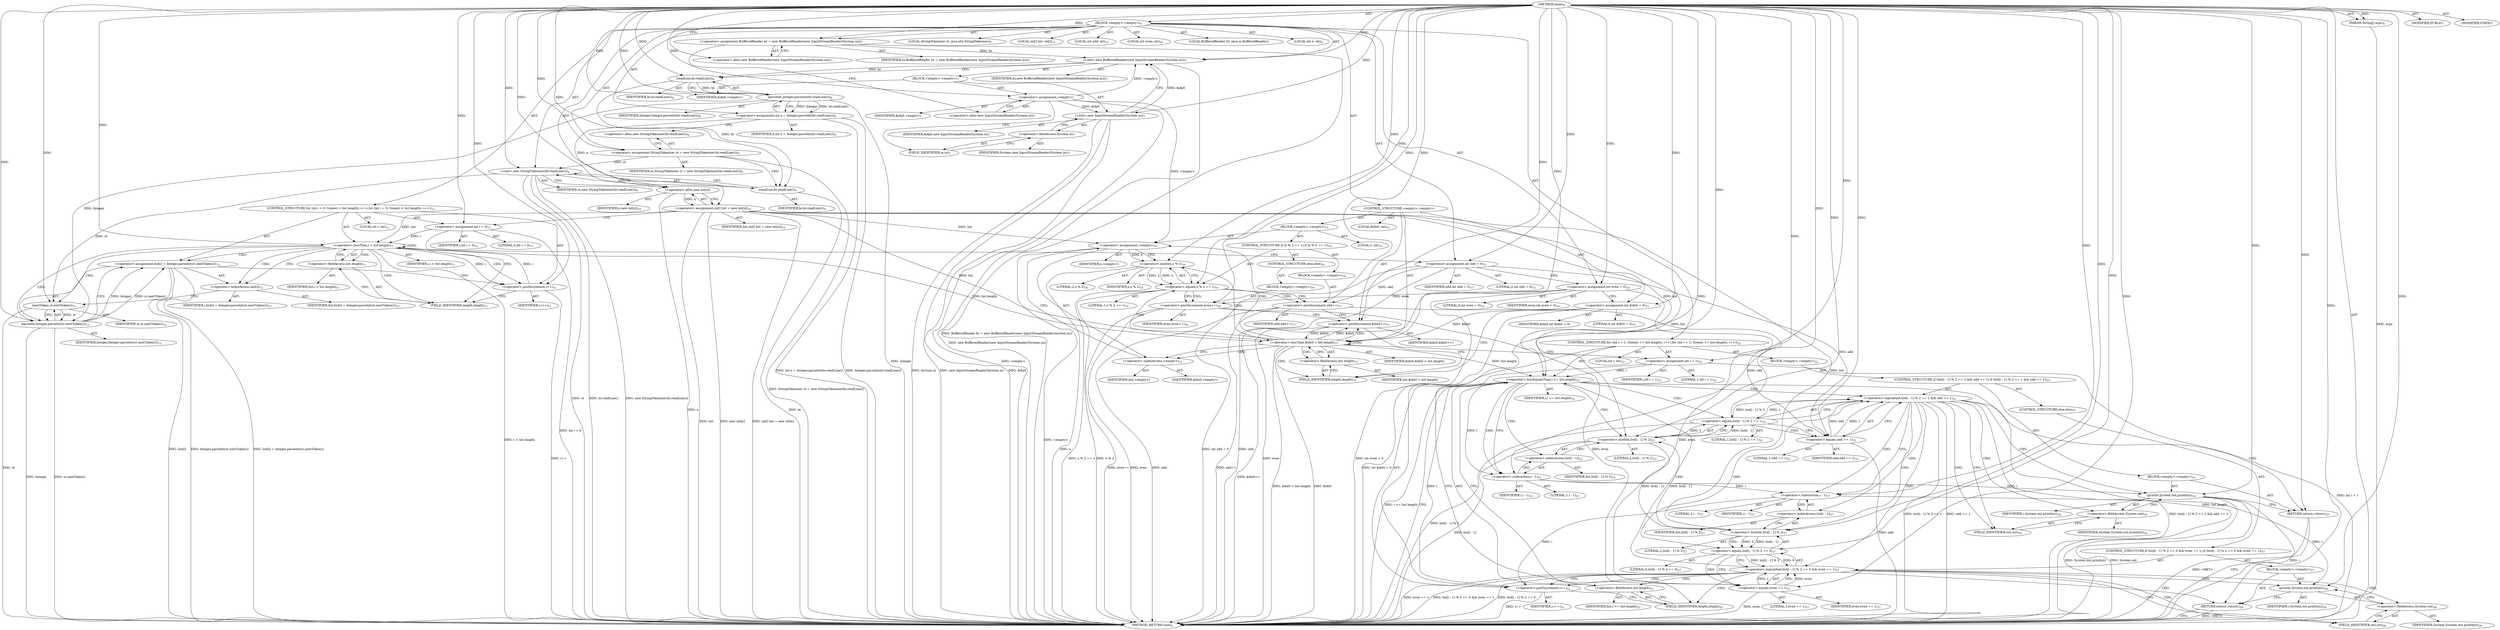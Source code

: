 digraph "main" {  
"21" [label = <(METHOD,main)<SUB>6</SUB>> ]
"22" [label = <(PARAM,String[] args)<SUB>6</SUB>> ]
"23" [label = <(BLOCK,&lt;empty&gt;,&lt;empty&gt;)<SUB>6</SUB>> ]
"4" [label = <(LOCAL,BufferedReader br: java.io.BufferedReader)<SUB>7</SUB>> ]
"24" [label = <(&lt;operator&gt;.assignment,BufferedReader br = new BufferedReader(new InputStreamReader(System.in)))<SUB>7</SUB>> ]
"25" [label = <(IDENTIFIER,br,BufferedReader br = new BufferedReader(new InputStreamReader(System.in)))<SUB>7</SUB>> ]
"26" [label = <(&lt;operator&gt;.alloc,new BufferedReader(new InputStreamReader(System.in)))<SUB>7</SUB>> ]
"27" [label = <(&lt;init&gt;,new BufferedReader(new InputStreamReader(System.in)))<SUB>7</SUB>> ]
"3" [label = <(IDENTIFIER,br,new BufferedReader(new InputStreamReader(System.in)))<SUB>7</SUB>> ]
"28" [label = <(BLOCK,&lt;empty&gt;,&lt;empty&gt;)<SUB>7</SUB>> ]
"29" [label = <(&lt;operator&gt;.assignment,&lt;empty&gt;)> ]
"30" [label = <(IDENTIFIER,$obj0,&lt;empty&gt;)> ]
"31" [label = <(&lt;operator&gt;.alloc,new InputStreamReader(System.in))<SUB>7</SUB>> ]
"32" [label = <(&lt;init&gt;,new InputStreamReader(System.in))<SUB>7</SUB>> ]
"33" [label = <(IDENTIFIER,$obj0,new InputStreamReader(System.in))> ]
"34" [label = <(&lt;operator&gt;.fieldAccess,System.in)<SUB>7</SUB>> ]
"35" [label = <(IDENTIFIER,System,new InputStreamReader(System.in))<SUB>7</SUB>> ]
"36" [label = <(FIELD_IDENTIFIER,in,in)<SUB>7</SUB>> ]
"37" [label = <(IDENTIFIER,$obj0,&lt;empty&gt;)> ]
"38" [label = <(LOCAL,int n: int)<SUB>8</SUB>> ]
"39" [label = <(&lt;operator&gt;.assignment,int n = Integer.parseInt(br.readLine()))<SUB>8</SUB>> ]
"40" [label = <(IDENTIFIER,n,int n = Integer.parseInt(br.readLine()))<SUB>8</SUB>> ]
"41" [label = <(parseInt,Integer.parseInt(br.readLine()))<SUB>8</SUB>> ]
"42" [label = <(IDENTIFIER,Integer,Integer.parseInt(br.readLine()))<SUB>8</SUB>> ]
"43" [label = <(readLine,br.readLine())<SUB>8</SUB>> ]
"44" [label = <(IDENTIFIER,br,br.readLine())<SUB>8</SUB>> ]
"6" [label = <(LOCAL,StringTokenizer st: java.util.StringTokenizer)<SUB>9</SUB>> ]
"45" [label = <(&lt;operator&gt;.assignment,StringTokenizer st = new StringTokenizer(br.readLine()))<SUB>9</SUB>> ]
"46" [label = <(IDENTIFIER,st,StringTokenizer st = new StringTokenizer(br.readLine()))<SUB>9</SUB>> ]
"47" [label = <(&lt;operator&gt;.alloc,new StringTokenizer(br.readLine()))<SUB>9</SUB>> ]
"48" [label = <(&lt;init&gt;,new StringTokenizer(br.readLine()))<SUB>9</SUB>> ]
"5" [label = <(IDENTIFIER,st,new StringTokenizer(br.readLine()))<SUB>9</SUB>> ]
"49" [label = <(readLine,br.readLine())<SUB>9</SUB>> ]
"50" [label = <(IDENTIFIER,br,br.readLine())<SUB>9</SUB>> ]
"51" [label = <(LOCAL,int[] list: int[])<SUB>10</SUB>> ]
"52" [label = <(&lt;operator&gt;.assignment,int[] list = new int[n])<SUB>10</SUB>> ]
"53" [label = <(IDENTIFIER,list,int[] list = new int[n])<SUB>10</SUB>> ]
"54" [label = <(&lt;operator&gt;.alloc,new int[n])> ]
"55" [label = <(IDENTIFIER,n,new int[n])<SUB>10</SUB>> ]
"56" [label = <(CONTROL_STRUCTURE,for (int i = 0; Some(i &lt; list.length); i++),for (int i = 0; Some(i &lt; list.length); i++))<SUB>11</SUB>> ]
"57" [label = <(LOCAL,int i: int)<SUB>11</SUB>> ]
"58" [label = <(&lt;operator&gt;.assignment,int i = 0)<SUB>11</SUB>> ]
"59" [label = <(IDENTIFIER,i,int i = 0)<SUB>11</SUB>> ]
"60" [label = <(LITERAL,0,int i = 0)<SUB>11</SUB>> ]
"61" [label = <(&lt;operator&gt;.lessThan,i &lt; list.length)<SUB>11</SUB>> ]
"62" [label = <(IDENTIFIER,i,i &lt; list.length)<SUB>11</SUB>> ]
"63" [label = <(&lt;operator&gt;.fieldAccess,list.length)<SUB>11</SUB>> ]
"64" [label = <(IDENTIFIER,list,i &lt; list.length)<SUB>11</SUB>> ]
"65" [label = <(FIELD_IDENTIFIER,length,length)<SUB>11</SUB>> ]
"66" [label = <(&lt;operator&gt;.postIncrement,i++)<SUB>11</SUB>> ]
"67" [label = <(IDENTIFIER,i,i++)<SUB>11</SUB>> ]
"68" [label = <(&lt;operator&gt;.assignment,list[i] = Integer.parseInt(st.nextToken()))<SUB>12</SUB>> ]
"69" [label = <(&lt;operator&gt;.indexAccess,list[i])<SUB>12</SUB>> ]
"70" [label = <(IDENTIFIER,list,list[i] = Integer.parseInt(st.nextToken()))<SUB>12</SUB>> ]
"71" [label = <(IDENTIFIER,i,list[i] = Integer.parseInt(st.nextToken()))<SUB>12</SUB>> ]
"72" [label = <(parseInt,Integer.parseInt(st.nextToken()))<SUB>12</SUB>> ]
"73" [label = <(IDENTIFIER,Integer,Integer.parseInt(st.nextToken()))<SUB>12</SUB>> ]
"74" [label = <(nextToken,st.nextToken())<SUB>12</SUB>> ]
"75" [label = <(IDENTIFIER,st,st.nextToken())<SUB>12</SUB>> ]
"76" [label = <(LOCAL,int odd: int)<SUB>13</SUB>> ]
"77" [label = <(&lt;operator&gt;.assignment,int odd = 0)<SUB>13</SUB>> ]
"78" [label = <(IDENTIFIER,odd,int odd = 0)<SUB>13</SUB>> ]
"79" [label = <(LITERAL,0,int odd = 0)<SUB>13</SUB>> ]
"80" [label = <(LOCAL,int even: int)<SUB>14</SUB>> ]
"81" [label = <(&lt;operator&gt;.assignment,int even = 0)<SUB>14</SUB>> ]
"82" [label = <(IDENTIFIER,even,int even = 0)<SUB>14</SUB>> ]
"83" [label = <(LITERAL,0,int even = 0)<SUB>14</SUB>> ]
"84" [label = <(CONTROL_STRUCTURE,&lt;empty&gt;,&lt;empty&gt;)> ]
"85" [label = <(LOCAL,$idx0: int)<SUB>15</SUB>> ]
"86" [label = <(&lt;operator&gt;.assignment,int $idx0 = 0)<SUB>15</SUB>> ]
"87" [label = <(IDENTIFIER,$idx0,int $idx0 = 0)> ]
"88" [label = <(LITERAL,0,int $idx0 = 0)<SUB>15</SUB>> ]
"89" [label = <(&lt;operator&gt;.lessThan,$idx0 &lt; list.length)<SUB>15</SUB>> ]
"90" [label = <(IDENTIFIER,$idx0,$idx0 &lt; list.length)> ]
"91" [label = <(&lt;operator&gt;.fieldAccess,list.length)<SUB>15</SUB>> ]
"92" [label = <(IDENTIFIER,list,$idx0 &lt; list.length)> ]
"93" [label = <(FIELD_IDENTIFIER,length,length)<SUB>15</SUB>> ]
"94" [label = <(&lt;operator&gt;.postIncrement,$idx0++)<SUB>15</SUB>> ]
"95" [label = <(IDENTIFIER,$idx0,$idx0++)> ]
"96" [label = <(BLOCK,&lt;empty&gt;,&lt;empty&gt;)<SUB>15</SUB>> ]
"97" [label = <(LOCAL,x: int)<SUB>15</SUB>> ]
"98" [label = <(&lt;operator&gt;.assignment,&lt;empty&gt;)<SUB>15</SUB>> ]
"99" [label = <(IDENTIFIER,x,&lt;empty&gt;)> ]
"100" [label = <(&lt;operator&gt;.indexAccess,&lt;empty&gt;)<SUB>15</SUB>> ]
"101" [label = <(IDENTIFIER,list,&lt;empty&gt;)> ]
"102" [label = <(IDENTIFIER,$idx0,&lt;empty&gt;)> ]
"103" [label = <(CONTROL_STRUCTURE,if (x % 2 == 1),if (x % 2 == 1))<SUB>16</SUB>> ]
"104" [label = <(&lt;operator&gt;.equals,x % 2 == 1)<SUB>16</SUB>> ]
"105" [label = <(&lt;operator&gt;.modulo,x % 2)<SUB>16</SUB>> ]
"106" [label = <(IDENTIFIER,x,x % 2)<SUB>16</SUB>> ]
"107" [label = <(LITERAL,2,x % 2)<SUB>16</SUB>> ]
"108" [label = <(LITERAL,1,x % 2 == 1)<SUB>16</SUB>> ]
"109" [label = <(BLOCK,&lt;empty&gt;,&lt;empty&gt;)<SUB>16</SUB>> ]
"110" [label = <(&lt;operator&gt;.postIncrement,odd++)<SUB>17</SUB>> ]
"111" [label = <(IDENTIFIER,odd,odd++)<SUB>17</SUB>> ]
"112" [label = <(CONTROL_STRUCTURE,else,else)<SUB>19</SUB>> ]
"113" [label = <(BLOCK,&lt;empty&gt;,&lt;empty&gt;)<SUB>19</SUB>> ]
"114" [label = <(&lt;operator&gt;.postIncrement,even++)<SUB>20</SUB>> ]
"115" [label = <(IDENTIFIER,even,even++)<SUB>20</SUB>> ]
"116" [label = <(CONTROL_STRUCTURE,for (int i = 1; Some(i &lt;= list.length); i++),for (int i = 1; Some(i &lt;= list.length); i++))<SUB>22</SUB>> ]
"117" [label = <(LOCAL,int i: int)<SUB>22</SUB>> ]
"118" [label = <(&lt;operator&gt;.assignment,int i = 1)<SUB>22</SUB>> ]
"119" [label = <(IDENTIFIER,i,int i = 1)<SUB>22</SUB>> ]
"120" [label = <(LITERAL,1,int i = 1)<SUB>22</SUB>> ]
"121" [label = <(&lt;operator&gt;.lessEqualsThan,i &lt;= list.length)<SUB>22</SUB>> ]
"122" [label = <(IDENTIFIER,i,i &lt;= list.length)<SUB>22</SUB>> ]
"123" [label = <(&lt;operator&gt;.fieldAccess,list.length)<SUB>22</SUB>> ]
"124" [label = <(IDENTIFIER,list,i &lt;= list.length)<SUB>22</SUB>> ]
"125" [label = <(FIELD_IDENTIFIER,length,length)<SUB>22</SUB>> ]
"126" [label = <(&lt;operator&gt;.postIncrement,i++)<SUB>22</SUB>> ]
"127" [label = <(IDENTIFIER,i,i++)<SUB>22</SUB>> ]
"128" [label = <(BLOCK,&lt;empty&gt;,&lt;empty&gt;)<SUB>22</SUB>> ]
"129" [label = <(CONTROL_STRUCTURE,if (list[i - 1] % 2 == 1 &amp;&amp; odd == 1),if (list[i - 1] % 2 == 1 &amp;&amp; odd == 1))<SUB>23</SUB>> ]
"130" [label = <(&lt;operator&gt;.logicalAnd,list[i - 1] % 2 == 1 &amp;&amp; odd == 1)<SUB>23</SUB>> ]
"131" [label = <(&lt;operator&gt;.equals,list[i - 1] % 2 == 1)<SUB>23</SUB>> ]
"132" [label = <(&lt;operator&gt;.modulo,list[i - 1] % 2)<SUB>23</SUB>> ]
"133" [label = <(&lt;operator&gt;.indexAccess,list[i - 1])<SUB>23</SUB>> ]
"134" [label = <(IDENTIFIER,list,list[i - 1] % 2)<SUB>23</SUB>> ]
"135" [label = <(&lt;operator&gt;.subtraction,i - 1)<SUB>23</SUB>> ]
"136" [label = <(IDENTIFIER,i,i - 1)<SUB>23</SUB>> ]
"137" [label = <(LITERAL,1,i - 1)<SUB>23</SUB>> ]
"138" [label = <(LITERAL,2,list[i - 1] % 2)<SUB>23</SUB>> ]
"139" [label = <(LITERAL,1,list[i - 1] % 2 == 1)<SUB>23</SUB>> ]
"140" [label = <(&lt;operator&gt;.equals,odd == 1)<SUB>23</SUB>> ]
"141" [label = <(IDENTIFIER,odd,odd == 1)<SUB>23</SUB>> ]
"142" [label = <(LITERAL,1,odd == 1)<SUB>23</SUB>> ]
"143" [label = <(BLOCK,&lt;empty&gt;,&lt;empty&gt;)<SUB>23</SUB>> ]
"144" [label = <(println,System.out.println(i))<SUB>24</SUB>> ]
"145" [label = <(&lt;operator&gt;.fieldAccess,System.out)<SUB>24</SUB>> ]
"146" [label = <(IDENTIFIER,System,System.out.println(i))<SUB>24</SUB>> ]
"147" [label = <(FIELD_IDENTIFIER,out,out)<SUB>24</SUB>> ]
"148" [label = <(IDENTIFIER,i,System.out.println(i))<SUB>24</SUB>> ]
"149" [label = <(RETURN,return;,return;)<SUB>25</SUB>> ]
"150" [label = <(CONTROL_STRUCTURE,else,else)<SUB>27</SUB>> ]
"151" [label = <(CONTROL_STRUCTURE,if (list[i - 1] % 2 == 0 &amp;&amp; even == 1),if (list[i - 1] % 2 == 0 &amp;&amp; even == 1))<SUB>27</SUB>> ]
"152" [label = <(&lt;operator&gt;.logicalAnd,list[i - 1] % 2 == 0 &amp;&amp; even == 1)<SUB>27</SUB>> ]
"153" [label = <(&lt;operator&gt;.equals,list[i - 1] % 2 == 0)<SUB>27</SUB>> ]
"154" [label = <(&lt;operator&gt;.modulo,list[i - 1] % 2)<SUB>27</SUB>> ]
"155" [label = <(&lt;operator&gt;.indexAccess,list[i - 1])<SUB>27</SUB>> ]
"156" [label = <(IDENTIFIER,list,list[i - 1] % 2)<SUB>27</SUB>> ]
"157" [label = <(&lt;operator&gt;.subtraction,i - 1)<SUB>27</SUB>> ]
"158" [label = <(IDENTIFIER,i,i - 1)<SUB>27</SUB>> ]
"159" [label = <(LITERAL,1,i - 1)<SUB>27</SUB>> ]
"160" [label = <(LITERAL,2,list[i - 1] % 2)<SUB>27</SUB>> ]
"161" [label = <(LITERAL,0,list[i - 1] % 2 == 0)<SUB>27</SUB>> ]
"162" [label = <(&lt;operator&gt;.equals,even == 1)<SUB>27</SUB>> ]
"163" [label = <(IDENTIFIER,even,even == 1)<SUB>27</SUB>> ]
"164" [label = <(LITERAL,1,even == 1)<SUB>27</SUB>> ]
"165" [label = <(BLOCK,&lt;empty&gt;,&lt;empty&gt;)<SUB>27</SUB>> ]
"166" [label = <(println,System.out.println(i))<SUB>28</SUB>> ]
"167" [label = <(&lt;operator&gt;.fieldAccess,System.out)<SUB>28</SUB>> ]
"168" [label = <(IDENTIFIER,System,System.out.println(i))<SUB>28</SUB>> ]
"169" [label = <(FIELD_IDENTIFIER,out,out)<SUB>28</SUB>> ]
"170" [label = <(IDENTIFIER,i,System.out.println(i))<SUB>28</SUB>> ]
"171" [label = <(RETURN,return;,return;)<SUB>29</SUB>> ]
"172" [label = <(MODIFIER,PUBLIC)> ]
"173" [label = <(MODIFIER,STATIC)> ]
"174" [label = <(METHOD_RETURN,void)<SUB>6</SUB>> ]
  "21" -> "22"  [ label = "AST: "] 
  "21" -> "23"  [ label = "AST: "] 
  "21" -> "172"  [ label = "AST: "] 
  "21" -> "173"  [ label = "AST: "] 
  "21" -> "174"  [ label = "AST: "] 
  "23" -> "4"  [ label = "AST: "] 
  "23" -> "24"  [ label = "AST: "] 
  "23" -> "27"  [ label = "AST: "] 
  "23" -> "38"  [ label = "AST: "] 
  "23" -> "39"  [ label = "AST: "] 
  "23" -> "6"  [ label = "AST: "] 
  "23" -> "45"  [ label = "AST: "] 
  "23" -> "48"  [ label = "AST: "] 
  "23" -> "51"  [ label = "AST: "] 
  "23" -> "52"  [ label = "AST: "] 
  "23" -> "56"  [ label = "AST: "] 
  "23" -> "76"  [ label = "AST: "] 
  "23" -> "77"  [ label = "AST: "] 
  "23" -> "80"  [ label = "AST: "] 
  "23" -> "81"  [ label = "AST: "] 
  "23" -> "84"  [ label = "AST: "] 
  "23" -> "116"  [ label = "AST: "] 
  "24" -> "25"  [ label = "AST: "] 
  "24" -> "26"  [ label = "AST: "] 
  "27" -> "3"  [ label = "AST: "] 
  "27" -> "28"  [ label = "AST: "] 
  "28" -> "29"  [ label = "AST: "] 
  "28" -> "32"  [ label = "AST: "] 
  "28" -> "37"  [ label = "AST: "] 
  "29" -> "30"  [ label = "AST: "] 
  "29" -> "31"  [ label = "AST: "] 
  "32" -> "33"  [ label = "AST: "] 
  "32" -> "34"  [ label = "AST: "] 
  "34" -> "35"  [ label = "AST: "] 
  "34" -> "36"  [ label = "AST: "] 
  "39" -> "40"  [ label = "AST: "] 
  "39" -> "41"  [ label = "AST: "] 
  "41" -> "42"  [ label = "AST: "] 
  "41" -> "43"  [ label = "AST: "] 
  "43" -> "44"  [ label = "AST: "] 
  "45" -> "46"  [ label = "AST: "] 
  "45" -> "47"  [ label = "AST: "] 
  "48" -> "5"  [ label = "AST: "] 
  "48" -> "49"  [ label = "AST: "] 
  "49" -> "50"  [ label = "AST: "] 
  "52" -> "53"  [ label = "AST: "] 
  "52" -> "54"  [ label = "AST: "] 
  "54" -> "55"  [ label = "AST: "] 
  "56" -> "57"  [ label = "AST: "] 
  "56" -> "58"  [ label = "AST: "] 
  "56" -> "61"  [ label = "AST: "] 
  "56" -> "66"  [ label = "AST: "] 
  "56" -> "68"  [ label = "AST: "] 
  "58" -> "59"  [ label = "AST: "] 
  "58" -> "60"  [ label = "AST: "] 
  "61" -> "62"  [ label = "AST: "] 
  "61" -> "63"  [ label = "AST: "] 
  "63" -> "64"  [ label = "AST: "] 
  "63" -> "65"  [ label = "AST: "] 
  "66" -> "67"  [ label = "AST: "] 
  "68" -> "69"  [ label = "AST: "] 
  "68" -> "72"  [ label = "AST: "] 
  "69" -> "70"  [ label = "AST: "] 
  "69" -> "71"  [ label = "AST: "] 
  "72" -> "73"  [ label = "AST: "] 
  "72" -> "74"  [ label = "AST: "] 
  "74" -> "75"  [ label = "AST: "] 
  "77" -> "78"  [ label = "AST: "] 
  "77" -> "79"  [ label = "AST: "] 
  "81" -> "82"  [ label = "AST: "] 
  "81" -> "83"  [ label = "AST: "] 
  "84" -> "85"  [ label = "AST: "] 
  "84" -> "86"  [ label = "AST: "] 
  "84" -> "89"  [ label = "AST: "] 
  "84" -> "94"  [ label = "AST: "] 
  "84" -> "96"  [ label = "AST: "] 
  "86" -> "87"  [ label = "AST: "] 
  "86" -> "88"  [ label = "AST: "] 
  "89" -> "90"  [ label = "AST: "] 
  "89" -> "91"  [ label = "AST: "] 
  "91" -> "92"  [ label = "AST: "] 
  "91" -> "93"  [ label = "AST: "] 
  "94" -> "95"  [ label = "AST: "] 
  "96" -> "97"  [ label = "AST: "] 
  "96" -> "98"  [ label = "AST: "] 
  "96" -> "103"  [ label = "AST: "] 
  "98" -> "99"  [ label = "AST: "] 
  "98" -> "100"  [ label = "AST: "] 
  "100" -> "101"  [ label = "AST: "] 
  "100" -> "102"  [ label = "AST: "] 
  "103" -> "104"  [ label = "AST: "] 
  "103" -> "109"  [ label = "AST: "] 
  "103" -> "112"  [ label = "AST: "] 
  "104" -> "105"  [ label = "AST: "] 
  "104" -> "108"  [ label = "AST: "] 
  "105" -> "106"  [ label = "AST: "] 
  "105" -> "107"  [ label = "AST: "] 
  "109" -> "110"  [ label = "AST: "] 
  "110" -> "111"  [ label = "AST: "] 
  "112" -> "113"  [ label = "AST: "] 
  "113" -> "114"  [ label = "AST: "] 
  "114" -> "115"  [ label = "AST: "] 
  "116" -> "117"  [ label = "AST: "] 
  "116" -> "118"  [ label = "AST: "] 
  "116" -> "121"  [ label = "AST: "] 
  "116" -> "126"  [ label = "AST: "] 
  "116" -> "128"  [ label = "AST: "] 
  "118" -> "119"  [ label = "AST: "] 
  "118" -> "120"  [ label = "AST: "] 
  "121" -> "122"  [ label = "AST: "] 
  "121" -> "123"  [ label = "AST: "] 
  "123" -> "124"  [ label = "AST: "] 
  "123" -> "125"  [ label = "AST: "] 
  "126" -> "127"  [ label = "AST: "] 
  "128" -> "129"  [ label = "AST: "] 
  "129" -> "130"  [ label = "AST: "] 
  "129" -> "143"  [ label = "AST: "] 
  "129" -> "150"  [ label = "AST: "] 
  "130" -> "131"  [ label = "AST: "] 
  "130" -> "140"  [ label = "AST: "] 
  "131" -> "132"  [ label = "AST: "] 
  "131" -> "139"  [ label = "AST: "] 
  "132" -> "133"  [ label = "AST: "] 
  "132" -> "138"  [ label = "AST: "] 
  "133" -> "134"  [ label = "AST: "] 
  "133" -> "135"  [ label = "AST: "] 
  "135" -> "136"  [ label = "AST: "] 
  "135" -> "137"  [ label = "AST: "] 
  "140" -> "141"  [ label = "AST: "] 
  "140" -> "142"  [ label = "AST: "] 
  "143" -> "144"  [ label = "AST: "] 
  "143" -> "149"  [ label = "AST: "] 
  "144" -> "145"  [ label = "AST: "] 
  "144" -> "148"  [ label = "AST: "] 
  "145" -> "146"  [ label = "AST: "] 
  "145" -> "147"  [ label = "AST: "] 
  "150" -> "151"  [ label = "AST: "] 
  "151" -> "152"  [ label = "AST: "] 
  "151" -> "165"  [ label = "AST: "] 
  "152" -> "153"  [ label = "AST: "] 
  "152" -> "162"  [ label = "AST: "] 
  "153" -> "154"  [ label = "AST: "] 
  "153" -> "161"  [ label = "AST: "] 
  "154" -> "155"  [ label = "AST: "] 
  "154" -> "160"  [ label = "AST: "] 
  "155" -> "156"  [ label = "AST: "] 
  "155" -> "157"  [ label = "AST: "] 
  "157" -> "158"  [ label = "AST: "] 
  "157" -> "159"  [ label = "AST: "] 
  "162" -> "163"  [ label = "AST: "] 
  "162" -> "164"  [ label = "AST: "] 
  "165" -> "166"  [ label = "AST: "] 
  "165" -> "171"  [ label = "AST: "] 
  "166" -> "167"  [ label = "AST: "] 
  "166" -> "170"  [ label = "AST: "] 
  "167" -> "168"  [ label = "AST: "] 
  "167" -> "169"  [ label = "AST: "] 
  "24" -> "31"  [ label = "CFG: "] 
  "27" -> "43"  [ label = "CFG: "] 
  "39" -> "47"  [ label = "CFG: "] 
  "45" -> "49"  [ label = "CFG: "] 
  "48" -> "54"  [ label = "CFG: "] 
  "52" -> "58"  [ label = "CFG: "] 
  "77" -> "81"  [ label = "CFG: "] 
  "81" -> "86"  [ label = "CFG: "] 
  "26" -> "24"  [ label = "CFG: "] 
  "41" -> "39"  [ label = "CFG: "] 
  "47" -> "45"  [ label = "CFG: "] 
  "49" -> "48"  [ label = "CFG: "] 
  "54" -> "52"  [ label = "CFG: "] 
  "58" -> "65"  [ label = "CFG: "] 
  "61" -> "69"  [ label = "CFG: "] 
  "61" -> "77"  [ label = "CFG: "] 
  "66" -> "65"  [ label = "CFG: "] 
  "68" -> "66"  [ label = "CFG: "] 
  "86" -> "93"  [ label = "CFG: "] 
  "89" -> "100"  [ label = "CFG: "] 
  "89" -> "118"  [ label = "CFG: "] 
  "94" -> "93"  [ label = "CFG: "] 
  "118" -> "125"  [ label = "CFG: "] 
  "121" -> "174"  [ label = "CFG: "] 
  "121" -> "135"  [ label = "CFG: "] 
  "126" -> "125"  [ label = "CFG: "] 
  "29" -> "36"  [ label = "CFG: "] 
  "32" -> "27"  [ label = "CFG: "] 
  "43" -> "41"  [ label = "CFG: "] 
  "63" -> "61"  [ label = "CFG: "] 
  "69" -> "74"  [ label = "CFG: "] 
  "72" -> "68"  [ label = "CFG: "] 
  "91" -> "89"  [ label = "CFG: "] 
  "98" -> "105"  [ label = "CFG: "] 
  "123" -> "121"  [ label = "CFG: "] 
  "31" -> "29"  [ label = "CFG: "] 
  "34" -> "32"  [ label = "CFG: "] 
  "65" -> "63"  [ label = "CFG: "] 
  "74" -> "72"  [ label = "CFG: "] 
  "93" -> "91"  [ label = "CFG: "] 
  "100" -> "98"  [ label = "CFG: "] 
  "104" -> "110"  [ label = "CFG: "] 
  "104" -> "114"  [ label = "CFG: "] 
  "125" -> "123"  [ label = "CFG: "] 
  "130" -> "147"  [ label = "CFG: "] 
  "130" -> "157"  [ label = "CFG: "] 
  "36" -> "34"  [ label = "CFG: "] 
  "105" -> "104"  [ label = "CFG: "] 
  "110" -> "94"  [ label = "CFG: "] 
  "131" -> "130"  [ label = "CFG: "] 
  "131" -> "140"  [ label = "CFG: "] 
  "140" -> "130"  [ label = "CFG: "] 
  "144" -> "149"  [ label = "CFG: "] 
  "149" -> "174"  [ label = "CFG: "] 
  "114" -> "94"  [ label = "CFG: "] 
  "132" -> "131"  [ label = "CFG: "] 
  "145" -> "144"  [ label = "CFG: "] 
  "152" -> "169"  [ label = "CFG: "] 
  "152" -> "126"  [ label = "CFG: "] 
  "133" -> "132"  [ label = "CFG: "] 
  "147" -> "145"  [ label = "CFG: "] 
  "153" -> "152"  [ label = "CFG: "] 
  "153" -> "162"  [ label = "CFG: "] 
  "162" -> "152"  [ label = "CFG: "] 
  "166" -> "171"  [ label = "CFG: "] 
  "171" -> "174"  [ label = "CFG: "] 
  "135" -> "133"  [ label = "CFG: "] 
  "154" -> "153"  [ label = "CFG: "] 
  "167" -> "166"  [ label = "CFG: "] 
  "155" -> "154"  [ label = "CFG: "] 
  "169" -> "167"  [ label = "CFG: "] 
  "157" -> "155"  [ label = "CFG: "] 
  "21" -> "26"  [ label = "CFG: "] 
  "171" -> "174"  [ label = "DDG: &lt;RET&gt;"] 
  "149" -> "174"  [ label = "DDG: &lt;RET&gt;"] 
  "22" -> "174"  [ label = "DDG: args"] 
  "24" -> "174"  [ label = "DDG: BufferedReader br = new BufferedReader(new InputStreamReader(System.in))"] 
  "29" -> "174"  [ label = "DDG: &lt;empty&gt;"] 
  "32" -> "174"  [ label = "DDG: $obj0"] 
  "32" -> "174"  [ label = "DDG: System.in"] 
  "32" -> "174"  [ label = "DDG: new InputStreamReader(System.in)"] 
  "27" -> "174"  [ label = "DDG: new BufferedReader(new InputStreamReader(System.in))"] 
  "41" -> "174"  [ label = "DDG: Integer"] 
  "39" -> "174"  [ label = "DDG: Integer.parseInt(br.readLine())"] 
  "39" -> "174"  [ label = "DDG: int n = Integer.parseInt(br.readLine())"] 
  "45" -> "174"  [ label = "DDG: StringTokenizer st = new StringTokenizer(br.readLine())"] 
  "48" -> "174"  [ label = "DDG: st"] 
  "49" -> "174"  [ label = "DDG: br"] 
  "48" -> "174"  [ label = "DDG: br.readLine()"] 
  "48" -> "174"  [ label = "DDG: new StringTokenizer(br.readLine())"] 
  "52" -> "174"  [ label = "DDG: list"] 
  "54" -> "174"  [ label = "DDG: n"] 
  "52" -> "174"  [ label = "DDG: new int[n]"] 
  "52" -> "174"  [ label = "DDG: int[] list = new int[n]"] 
  "58" -> "174"  [ label = "DDG: int i = 0"] 
  "61" -> "174"  [ label = "DDG: i &lt; list.length"] 
  "77" -> "174"  [ label = "DDG: odd"] 
  "77" -> "174"  [ label = "DDG: int odd = 0"] 
  "81" -> "174"  [ label = "DDG: even"] 
  "81" -> "174"  [ label = "DDG: int even = 0"] 
  "86" -> "174"  [ label = "DDG: int $idx0 = 0"] 
  "89" -> "174"  [ label = "DDG: $idx0"] 
  "89" -> "174"  [ label = "DDG: $idx0 &lt; list.length"] 
  "118" -> "174"  [ label = "DDG: int i = 1"] 
  "121" -> "174"  [ label = "DDG: list.length"] 
  "121" -> "174"  [ label = "DDG: i &lt;= list.length"] 
  "132" -> "174"  [ label = "DDG: list[i - 1]"] 
  "131" -> "174"  [ label = "DDG: list[i - 1] % 2"] 
  "130" -> "174"  [ label = "DDG: list[i - 1] % 2 == 1"] 
  "140" -> "174"  [ label = "DDG: odd"] 
  "130" -> "174"  [ label = "DDG: odd == 1"] 
  "130" -> "174"  [ label = "DDG: list[i - 1] % 2 == 1 &amp;&amp; odd == 1"] 
  "152" -> "174"  [ label = "DDG: list[i - 1] % 2 == 0"] 
  "162" -> "174"  [ label = "DDG: even"] 
  "152" -> "174"  [ label = "DDG: even == 1"] 
  "152" -> "174"  [ label = "DDG: list[i - 1] % 2 == 0 &amp;&amp; even == 1"] 
  "126" -> "174"  [ label = "DDG: i++"] 
  "144" -> "174"  [ label = "DDG: System.out"] 
  "144" -> "174"  [ label = "DDG: i"] 
  "144" -> "174"  [ label = "DDG: System.out.println(i)"] 
  "98" -> "174"  [ label = "DDG: &lt;empty&gt;"] 
  "105" -> "174"  [ label = "DDG: x"] 
  "104" -> "174"  [ label = "DDG: x % 2"] 
  "104" -> "174"  [ label = "DDG: x % 2 == 1"] 
  "114" -> "174"  [ label = "DDG: even"] 
  "114" -> "174"  [ label = "DDG: even++"] 
  "110" -> "174"  [ label = "DDG: odd"] 
  "110" -> "174"  [ label = "DDG: odd++"] 
  "94" -> "174"  [ label = "DDG: $idx0++"] 
  "68" -> "174"  [ label = "DDG: list[i]"] 
  "72" -> "174"  [ label = "DDG: Integer"] 
  "74" -> "174"  [ label = "DDG: st"] 
  "72" -> "174"  [ label = "DDG: st.nextToken()"] 
  "68" -> "174"  [ label = "DDG: Integer.parseInt(st.nextToken())"] 
  "68" -> "174"  [ label = "DDG: list[i] = Integer.parseInt(st.nextToken())"] 
  "66" -> "174"  [ label = "DDG: i++"] 
  "21" -> "22"  [ label = "DDG: "] 
  "21" -> "24"  [ label = "DDG: "] 
  "41" -> "39"  [ label = "DDG: Integer"] 
  "41" -> "39"  [ label = "DDG: br.readLine()"] 
  "21" -> "45"  [ label = "DDG: "] 
  "54" -> "52"  [ label = "DDG: n"] 
  "21" -> "77"  [ label = "DDG: "] 
  "21" -> "81"  [ label = "DDG: "] 
  "24" -> "27"  [ label = "DDG: br"] 
  "21" -> "27"  [ label = "DDG: "] 
  "29" -> "27"  [ label = "DDG: &lt;empty&gt;"] 
  "32" -> "27"  [ label = "DDG: $obj0"] 
  "45" -> "48"  [ label = "DDG: st"] 
  "21" -> "48"  [ label = "DDG: "] 
  "49" -> "48"  [ label = "DDG: br"] 
  "21" -> "58"  [ label = "DDG: "] 
  "72" -> "68"  [ label = "DDG: Integer"] 
  "72" -> "68"  [ label = "DDG: st.nextToken()"] 
  "21" -> "86"  [ label = "DDG: "] 
  "21" -> "118"  [ label = "DDG: "] 
  "21" -> "29"  [ label = "DDG: "] 
  "21" -> "37"  [ label = "DDG: "] 
  "21" -> "41"  [ label = "DDG: "] 
  "43" -> "41"  [ label = "DDG: br"] 
  "43" -> "49"  [ label = "DDG: br"] 
  "21" -> "49"  [ label = "DDG: "] 
  "39" -> "54"  [ label = "DDG: n"] 
  "21" -> "54"  [ label = "DDG: "] 
  "58" -> "61"  [ label = "DDG: i"] 
  "66" -> "61"  [ label = "DDG: i"] 
  "21" -> "61"  [ label = "DDG: "] 
  "52" -> "61"  [ label = "DDG: list"] 
  "61" -> "66"  [ label = "DDG: i"] 
  "21" -> "66"  [ label = "DDG: "] 
  "86" -> "89"  [ label = "DDG: $idx0"] 
  "94" -> "89"  [ label = "DDG: $idx0"] 
  "21" -> "89"  [ label = "DDG: "] 
  "52" -> "89"  [ label = "DDG: list"] 
  "61" -> "89"  [ label = "DDG: list.length"] 
  "89" -> "94"  [ label = "DDG: $idx0"] 
  "21" -> "94"  [ label = "DDG: "] 
  "29" -> "98"  [ label = "DDG: &lt;empty&gt;"] 
  "52" -> "98"  [ label = "DDG: list"] 
  "118" -> "121"  [ label = "DDG: i"] 
  "126" -> "121"  [ label = "DDG: i"] 
  "21" -> "121"  [ label = "DDG: "] 
  "52" -> "121"  [ label = "DDG: list"] 
  "89" -> "121"  [ label = "DDG: list.length"] 
  "157" -> "126"  [ label = "DDG: i"] 
  "21" -> "126"  [ label = "DDG: "] 
  "29" -> "32"  [ label = "DDG: $obj0"] 
  "21" -> "32"  [ label = "DDG: "] 
  "27" -> "43"  [ label = "DDG: br"] 
  "21" -> "43"  [ label = "DDG: "] 
  "41" -> "72"  [ label = "DDG: Integer"] 
  "21" -> "72"  [ label = "DDG: "] 
  "74" -> "72"  [ label = "DDG: st"] 
  "48" -> "74"  [ label = "DDG: st"] 
  "21" -> "74"  [ label = "DDG: "] 
  "105" -> "104"  [ label = "DDG: x"] 
  "105" -> "104"  [ label = "DDG: 2"] 
  "21" -> "104"  [ label = "DDG: "] 
  "131" -> "130"  [ label = "DDG: list[i - 1] % 2"] 
  "131" -> "130"  [ label = "DDG: 1"] 
  "140" -> "130"  [ label = "DDG: odd"] 
  "140" -> "130"  [ label = "DDG: 1"] 
  "21" -> "149"  [ label = "DDG: "] 
  "98" -> "105"  [ label = "DDG: x"] 
  "21" -> "105"  [ label = "DDG: "] 
  "77" -> "110"  [ label = "DDG: odd"] 
  "21" -> "110"  [ label = "DDG: "] 
  "132" -> "131"  [ label = "DDG: list[i - 1]"] 
  "132" -> "131"  [ label = "DDG: 2"] 
  "21" -> "131"  [ label = "DDG: "] 
  "77" -> "140"  [ label = "DDG: odd"] 
  "110" -> "140"  [ label = "DDG: odd"] 
  "21" -> "140"  [ label = "DDG: "] 
  "135" -> "144"  [ label = "DDG: i"] 
  "21" -> "144"  [ label = "DDG: "] 
  "81" -> "114"  [ label = "DDG: even"] 
  "21" -> "114"  [ label = "DDG: "] 
  "52" -> "132"  [ label = "DDG: list"] 
  "154" -> "132"  [ label = "DDG: list[i - 1]"] 
  "21" -> "132"  [ label = "DDG: "] 
  "153" -> "152"  [ label = "DDG: list[i - 1] % 2"] 
  "153" -> "152"  [ label = "DDG: 0"] 
  "162" -> "152"  [ label = "DDG: even"] 
  "162" -> "152"  [ label = "DDG: 1"] 
  "21" -> "171"  [ label = "DDG: "] 
  "154" -> "153"  [ label = "DDG: list[i - 1]"] 
  "154" -> "153"  [ label = "DDG: 2"] 
  "21" -> "153"  [ label = "DDG: "] 
  "81" -> "162"  [ label = "DDG: even"] 
  "114" -> "162"  [ label = "DDG: even"] 
  "21" -> "162"  [ label = "DDG: "] 
  "157" -> "166"  [ label = "DDG: i"] 
  "21" -> "166"  [ label = "DDG: "] 
  "121" -> "135"  [ label = "DDG: i"] 
  "21" -> "135"  [ label = "DDG: "] 
  "52" -> "154"  [ label = "DDG: list"] 
  "132" -> "154"  [ label = "DDG: list[i - 1]"] 
  "21" -> "154"  [ label = "DDG: "] 
  "135" -> "157"  [ label = "DDG: i"] 
  "21" -> "157"  [ label = "DDG: "] 
  "61" -> "68"  [ label = "CDG: "] 
  "61" -> "66"  [ label = "CDG: "] 
  "61" -> "72"  [ label = "CDG: "] 
  "61" -> "69"  [ label = "CDG: "] 
  "61" -> "74"  [ label = "CDG: "] 
  "61" -> "65"  [ label = "CDG: "] 
  "61" -> "61"  [ label = "CDG: "] 
  "61" -> "63"  [ label = "CDG: "] 
  "89" -> "94"  [ label = "CDG: "] 
  "89" -> "89"  [ label = "CDG: "] 
  "89" -> "98"  [ label = "CDG: "] 
  "89" -> "104"  [ label = "CDG: "] 
  "89" -> "91"  [ label = "CDG: "] 
  "89" -> "93"  [ label = "CDG: "] 
  "89" -> "105"  [ label = "CDG: "] 
  "89" -> "100"  [ label = "CDG: "] 
  "121" -> "131"  [ label = "CDG: "] 
  "121" -> "132"  [ label = "CDG: "] 
  "121" -> "130"  [ label = "CDG: "] 
  "121" -> "135"  [ label = "CDG: "] 
  "121" -> "133"  [ label = "CDG: "] 
  "104" -> "114"  [ label = "CDG: "] 
  "104" -> "110"  [ label = "CDG: "] 
  "130" -> "154"  [ label = "CDG: "] 
  "130" -> "145"  [ label = "CDG: "] 
  "130" -> "149"  [ label = "CDG: "] 
  "130" -> "153"  [ label = "CDG: "] 
  "130" -> "157"  [ label = "CDG: "] 
  "130" -> "144"  [ label = "CDG: "] 
  "130" -> "152"  [ label = "CDG: "] 
  "130" -> "147"  [ label = "CDG: "] 
  "130" -> "155"  [ label = "CDG: "] 
  "131" -> "140"  [ label = "CDG: "] 
  "152" -> "167"  [ label = "CDG: "] 
  "152" -> "169"  [ label = "CDG: "] 
  "152" -> "166"  [ label = "CDG: "] 
  "152" -> "121"  [ label = "CDG: "] 
  "152" -> "123"  [ label = "CDG: "] 
  "152" -> "126"  [ label = "CDG: "] 
  "152" -> "125"  [ label = "CDG: "] 
  "152" -> "171"  [ label = "CDG: "] 
  "153" -> "162"  [ label = "CDG: "] 
}
